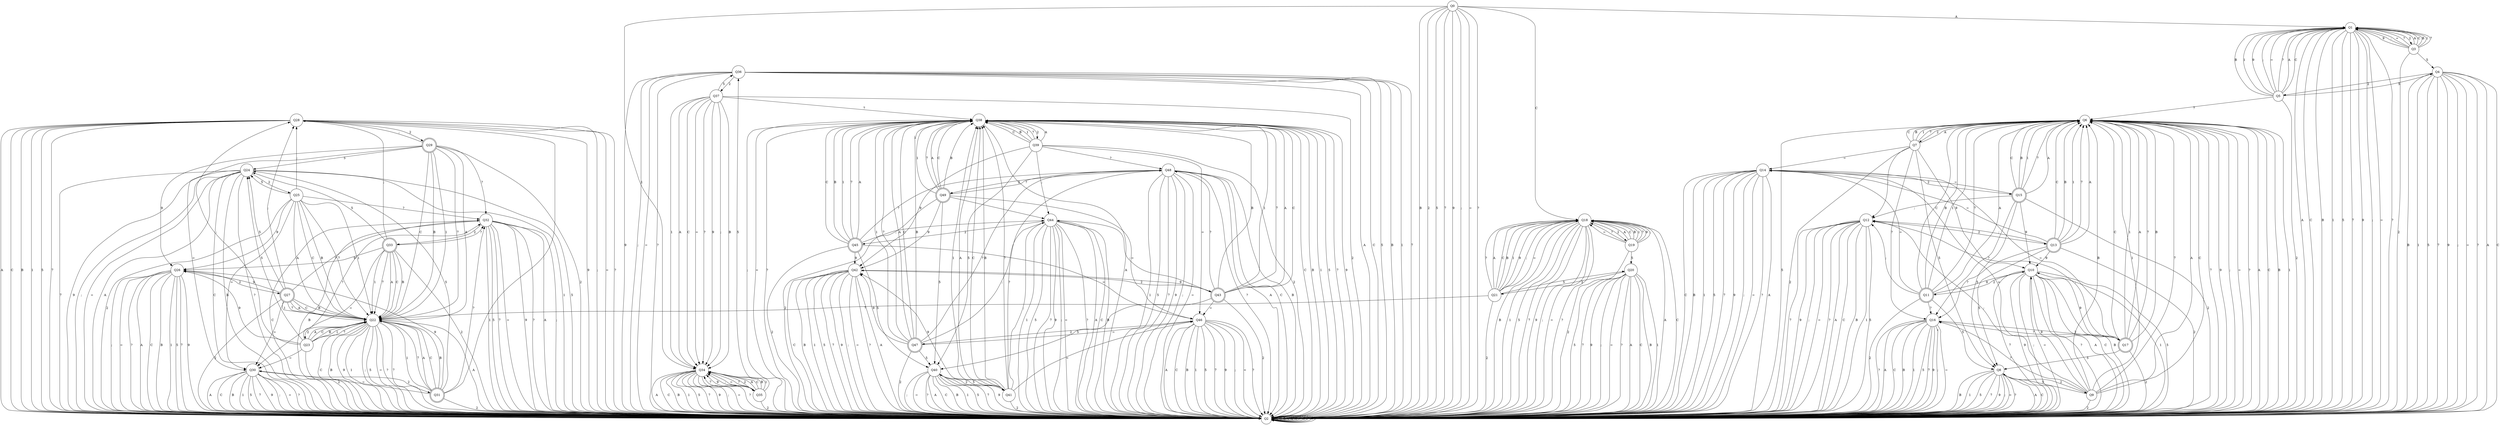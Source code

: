 digraph re_dfa {
Q28 [shape=circle];
Q36 [shape=circle];
Q27 [shape=doublecircle];
Q47 [shape=doublecircle];
Q30 [shape=circle];
Q2 [shape=circle];
Q31 [shape=doublecircle];
Q48 [shape=circle];
Q22 [shape=circle];
Q15 [shape=doublecircle];
Q40 [shape=circle];
Q46 [shape=circle];
Q23 [shape=circle];
Q18 [shape=circle];
Q49 [shape=doublecircle];
Q35 [shape=circle];
Q26 [shape=circle];
Q5 [shape=circle];
Q25 [shape=circle];
Q19 [shape=circle];
Q42 [shape=circle];
Q14 [shape=circle];
Q8 [shape=circle];
Q11 [shape=doublecircle];
Q21 [shape=circle];
Q43 [shape=doublecircle];
Q29 [shape=doublecircle];
Q44 [shape=circle];
Q37 [shape=circle];
Q41 [shape=circle];
Q1 [shape=circle];
Q17 [shape=doublecircle];
Q39 [shape=circle];
Q32 [shape=circle];
Q9 [shape=circle];
Q7 [shape=circle];
Q16 [shape=circle];
Q20 [shape=circle];
Q33 [shape=doublecircle];
Q0 [shape=circle];
Q34 [shape=circle];
Q6 [shape=circle];
Q45 [shape=doublecircle];
Q38 [shape=circle];
Q10 [shape=circle];
Q12 [shape=circle];
Q3 [shape=circle];
Q13 [shape=doublecircle];
Q4 [shape=circle];
Q24 [shape=circle];
Q28 -> Q2  [label=A];
Q28 -> Q2  [label=C];
Q28 -> Q2  [label=B];
Q28 -> Q2  [label=1];
Q28 -> Q29  [label=2];
Q28 -> Q2  [label=5];
Q28 -> Q2  [label=7];
Q28 -> Q2  [label=9];
Q28 -> Q2  [label=";"];
Q28 -> Q2  [label="="];
Q28 -> Q2  [label="?"];
Q36 -> Q2  [label=A];
Q36 -> Q2  [label=C];
Q36 -> Q2  [label=B];
Q36 -> Q2  [label=1];
Q36 -> Q37  [label=2];
Q36 -> Q2  [label=5];
Q36 -> Q2  [label=7];
Q36 -> Q2  [label=9];
Q36 -> Q2  [label=";"];
Q36 -> Q2  [label="="];
Q36 -> Q2  [label="?"];
Q27 -> Q22  [label=A];
Q27 -> Q22  [label=C];
Q27 -> Q22  [label=B];
Q27 -> Q22  [label=1];
Q27 -> Q2  [label=2];
Q27 -> Q24  [label=5];
Q27 -> Q22  [label=7];
Q27 -> Q26  [label=9];
Q27 -> Q28  [label=";"];
Q27 -> Q30  [label="="];
Q27 -> Q32  [label="?"];
Q47 -> Q38  [label=A];
Q47 -> Q38  [label=C];
Q47 -> Q38  [label=B];
Q47 -> Q38  [label=1];
Q47 -> Q2  [label=2];
Q47 -> Q40  [label=5];
Q47 -> Q38  [label=7];
Q47 -> Q42  [label=9];
Q47 -> Q44  [label=";"];
Q47 -> Q46  [label="="];
Q47 -> Q48  [label="?"];
Q30 -> Q2  [label=A];
Q30 -> Q2  [label=C];
Q30 -> Q2  [label=B];
Q30 -> Q2  [label=1];
Q30 -> Q31  [label=2];
Q30 -> Q2  [label=5];
Q30 -> Q2  [label=7];
Q30 -> Q2  [label=9];
Q30 -> Q2  [label=";"];
Q30 -> Q2  [label="="];
Q30 -> Q2  [label="?"];
Q2 -> Q2  [label=A];
Q2 -> Q2  [label=C];
Q2 -> Q2  [label=B];
Q2 -> Q2  [label=1];
Q2 -> Q2  [label=2];
Q2 -> Q2  [label=5];
Q2 -> Q2  [label=7];
Q2 -> Q2  [label=9];
Q2 -> Q2  [label=";"];
Q2 -> Q2  [label="="];
Q2 -> Q2  [label="?"];
Q31 -> Q22  [label=A];
Q31 -> Q22  [label=C];
Q31 -> Q22  [label=B];
Q31 -> Q22  [label=1];
Q31 -> Q2  [label=2];
Q31 -> Q24  [label=5];
Q31 -> Q22  [label=7];
Q31 -> Q26  [label=9];
Q31 -> Q28  [label=";"];
Q31 -> Q30  [label="="];
Q31 -> Q32  [label="?"];
Q48 -> Q2  [label=A];
Q48 -> Q2  [label=C];
Q48 -> Q2  [label=B];
Q48 -> Q2  [label=1];
Q48 -> Q49  [label=2];
Q48 -> Q2  [label=5];
Q48 -> Q2  [label=7];
Q48 -> Q2  [label=9];
Q48 -> Q2  [label=";"];
Q48 -> Q2  [label="="];
Q48 -> Q2  [label="?"];
Q22 -> Q2  [label=A];
Q22 -> Q2  [label=C];
Q22 -> Q2  [label=B];
Q22 -> Q2  [label=1];
Q22 -> Q23  [label=2];
Q22 -> Q2  [label=5];
Q22 -> Q2  [label=7];
Q22 -> Q2  [label=9];
Q22 -> Q2  [label=";"];
Q22 -> Q2  [label="="];
Q22 -> Q2  [label="?"];
Q15 -> Q6  [label=A];
Q15 -> Q6  [label=C];
Q15 -> Q6  [label=B];
Q15 -> Q6  [label=1];
Q15 -> Q2  [label=2];
Q15 -> Q8  [label=5];
Q15 -> Q6  [label=7];
Q15 -> Q10  [label=9];
Q15 -> Q12  [label=";"];
Q15 -> Q14  [label="="];
Q15 -> Q16  [label="?"];
Q40 -> Q2  [label=A];
Q40 -> Q2  [label=C];
Q40 -> Q2  [label=B];
Q40 -> Q2  [label=1];
Q40 -> Q41  [label=2];
Q40 -> Q2  [label=5];
Q40 -> Q2  [label=7];
Q40 -> Q2  [label=9];
Q40 -> Q2  [label=";"];
Q40 -> Q2  [label="="];
Q40 -> Q2  [label="?"];
Q46 -> Q2  [label=A];
Q46 -> Q2  [label=C];
Q46 -> Q2  [label=B];
Q46 -> Q2  [label=1];
Q46 -> Q47  [label=2];
Q46 -> Q2  [label=5];
Q46 -> Q2  [label=7];
Q46 -> Q2  [label=9];
Q46 -> Q2  [label=";"];
Q46 -> Q2  [label="="];
Q46 -> Q2  [label="?"];
Q23 -> Q22  [label=A];
Q23 -> Q22  [label=C];
Q23 -> Q22  [label=B];
Q23 -> Q22  [label=1];
Q23 -> Q2  [label=2];
Q23 -> Q24  [label=5];
Q23 -> Q22  [label=7];
Q23 -> Q26  [label=9];
Q23 -> Q28  [label=";"];
Q23 -> Q30  [label="="];
Q23 -> Q32  [label="?"];
Q18 -> Q2  [label=A];
Q18 -> Q2  [label=C];
Q18 -> Q2  [label=B];
Q18 -> Q2  [label=1];
Q18 -> Q19  [label=2];
Q18 -> Q2  [label=5];
Q18 -> Q2  [label=7];
Q18 -> Q2  [label=9];
Q18 -> Q2  [label=";"];
Q18 -> Q2  [label="="];
Q18 -> Q2  [label="?"];
Q49 -> Q38  [label=A];
Q49 -> Q38  [label=C];
Q49 -> Q38  [label=B];
Q49 -> Q38  [label=1];
Q49 -> Q2  [label=2];
Q49 -> Q40  [label=5];
Q49 -> Q38  [label=7];
Q49 -> Q42  [label=9];
Q49 -> Q44  [label=";"];
Q49 -> Q46  [label="="];
Q49 -> Q48  [label="?"];
Q35 -> Q34  [label=A];
Q35 -> Q34  [label=C];
Q35 -> Q34  [label=B];
Q35 -> Q34  [label=1];
Q35 -> Q2  [label=2];
Q35 -> Q36  [label=5];
Q35 -> Q34  [label=7];
Q35 -> Q34  [label=9];
Q35 -> Q34  [label=";"];
Q35 -> Q34  [label="="];
Q35 -> Q34  [label="?"];
Q26 -> Q2  [label=A];
Q26 -> Q2  [label=C];
Q26 -> Q2  [label=B];
Q26 -> Q2  [label=1];
Q26 -> Q27  [label=2];
Q26 -> Q2  [label=5];
Q26 -> Q2  [label=7];
Q26 -> Q2  [label=9];
Q26 -> Q2  [label=";"];
Q26 -> Q2  [label="="];
Q26 -> Q2  [label="?"];
Q5 -> Q1  [label=A];
Q5 -> Q1  [label=C];
Q5 -> Q1  [label=B];
Q5 -> Q1  [label=1];
Q5 -> Q2  [label=2];
Q5 -> Q4  [label=5];
Q5 -> Q6  [label=7];
Q5 -> Q1  [label=9];
Q5 -> Q1  [label=";"];
Q5 -> Q1  [label="="];
Q5 -> Q1  [label="?"];
Q25 -> Q22  [label=A];
Q25 -> Q22  [label=C];
Q25 -> Q22  [label=B];
Q25 -> Q22  [label=1];
Q25 -> Q2  [label=2];
Q25 -> Q24  [label=5];
Q25 -> Q22  [label=7];
Q25 -> Q26  [label=9];
Q25 -> Q28  [label=";"];
Q25 -> Q30  [label="="];
Q25 -> Q32  [label="?"];
Q19 -> Q18  [label=A];
Q19 -> Q18  [label=C];
Q19 -> Q18  [label=B];
Q19 -> Q18  [label=1];
Q19 -> Q2  [label=2];
Q19 -> Q20  [label=5];
Q19 -> Q18  [label=7];
Q19 -> Q18  [label=9];
Q19 -> Q18  [label=";"];
Q19 -> Q18  [label="="];
Q19 -> Q18  [label="?"];
Q42 -> Q2  [label=A];
Q42 -> Q2  [label=C];
Q42 -> Q2  [label=B];
Q42 -> Q2  [label=1];
Q42 -> Q43  [label=2];
Q42 -> Q2  [label=5];
Q42 -> Q2  [label=7];
Q42 -> Q2  [label=9];
Q42 -> Q2  [label=";"];
Q42 -> Q2  [label="="];
Q42 -> Q2  [label="?"];
Q14 -> Q2  [label=A];
Q14 -> Q2  [label=C];
Q14 -> Q2  [label=B];
Q14 -> Q2  [label=1];
Q14 -> Q15  [label=2];
Q14 -> Q2  [label=5];
Q14 -> Q2  [label=7];
Q14 -> Q2  [label=9];
Q14 -> Q2  [label=";"];
Q14 -> Q2  [label="="];
Q14 -> Q2  [label="?"];
Q8 -> Q2  [label=A];
Q8 -> Q2  [label=C];
Q8 -> Q2  [label=B];
Q8 -> Q2  [label=1];
Q8 -> Q9  [label=2];
Q8 -> Q2  [label=5];
Q8 -> Q2  [label=7];
Q8 -> Q2  [label=9];
Q8 -> Q2  [label=";"];
Q8 -> Q2  [label="="];
Q8 -> Q2  [label="?"];
Q11 -> Q6  [label=A];
Q11 -> Q6  [label=C];
Q11 -> Q6  [label=B];
Q11 -> Q6  [label=1];
Q11 -> Q2  [label=2];
Q11 -> Q8  [label=5];
Q11 -> Q6  [label=7];
Q11 -> Q10  [label=9];
Q11 -> Q12  [label=";"];
Q11 -> Q14  [label="="];
Q11 -> Q16  [label="?"];
Q21 -> Q18  [label=A];
Q21 -> Q18  [label=C];
Q21 -> Q18  [label=B];
Q21 -> Q18  [label=1];
Q21 -> Q2  [label=2];
Q21 -> Q20  [label=5];
Q21 -> Q22  [label=7];
Q21 -> Q18  [label=9];
Q21 -> Q18  [label=";"];
Q21 -> Q18  [label="="];
Q21 -> Q18  [label="?"];
Q43 -> Q38  [label=A];
Q43 -> Q38  [label=C];
Q43 -> Q38  [label=B];
Q43 -> Q38  [label=1];
Q43 -> Q2  [label=2];
Q43 -> Q40  [label=5];
Q43 -> Q38  [label=7];
Q43 -> Q42  [label=9];
Q43 -> Q44  [label=";"];
Q43 -> Q46  [label="="];
Q43 -> Q48  [label="?"];
Q29 -> Q22  [label=A];
Q29 -> Q22  [label=C];
Q29 -> Q22  [label=B];
Q29 -> Q22  [label=1];
Q29 -> Q2  [label=2];
Q29 -> Q24  [label=5];
Q29 -> Q22  [label=7];
Q29 -> Q26  [label=9];
Q29 -> Q28  [label=";"];
Q29 -> Q30  [label="="];
Q29 -> Q32  [label="?"];
Q44 -> Q2  [label=A];
Q44 -> Q2  [label=C];
Q44 -> Q2  [label=B];
Q44 -> Q2  [label=1];
Q44 -> Q45  [label=2];
Q44 -> Q2  [label=5];
Q44 -> Q2  [label=7];
Q44 -> Q2  [label=9];
Q44 -> Q2  [label=";"];
Q44 -> Q2  [label="="];
Q44 -> Q2  [label="?"];
Q37 -> Q34  [label=A];
Q37 -> Q34  [label=C];
Q37 -> Q34  [label=B];
Q37 -> Q34  [label=1];
Q37 -> Q2  [label=2];
Q37 -> Q36  [label=5];
Q37 -> Q38  [label=7];
Q37 -> Q34  [label=9];
Q37 -> Q34  [label=";"];
Q37 -> Q34  [label="="];
Q37 -> Q34  [label="?"];
Q41 -> Q38  [label=A];
Q41 -> Q38  [label=C];
Q41 -> Q38  [label=B];
Q41 -> Q38  [label=1];
Q41 -> Q2  [label=2];
Q41 -> Q40  [label=5];
Q41 -> Q38  [label=7];
Q41 -> Q42  [label=9];
Q41 -> Q44  [label=";"];
Q41 -> Q46  [label="="];
Q41 -> Q48  [label="?"];
Q1 -> Q2  [label=A];
Q1 -> Q2  [label=C];
Q1 -> Q2  [label=B];
Q1 -> Q2  [label=1];
Q1 -> Q3  [label=2];
Q1 -> Q2  [label=5];
Q1 -> Q2  [label=7];
Q1 -> Q2  [label=9];
Q1 -> Q2  [label=";"];
Q1 -> Q2  [label="="];
Q1 -> Q2  [label="?"];
Q17 -> Q6  [label=A];
Q17 -> Q6  [label=C];
Q17 -> Q6  [label=B];
Q17 -> Q6  [label=1];
Q17 -> Q2  [label=2];
Q17 -> Q8  [label=5];
Q17 -> Q6  [label=7];
Q17 -> Q10  [label=9];
Q17 -> Q12  [label=";"];
Q17 -> Q14  [label="="];
Q17 -> Q16  [label="?"];
Q39 -> Q38  [label=A];
Q39 -> Q38  [label=C];
Q39 -> Q38  [label=B];
Q39 -> Q38  [label=1];
Q39 -> Q2  [label=2];
Q39 -> Q40  [label=5];
Q39 -> Q38  [label=7];
Q39 -> Q42  [label=9];
Q39 -> Q44  [label=";"];
Q39 -> Q46  [label="="];
Q39 -> Q48  [label="?"];
Q32 -> Q2  [label=A];
Q32 -> Q2  [label=C];
Q32 -> Q2  [label=B];
Q32 -> Q2  [label=1];
Q32 -> Q33  [label=2];
Q32 -> Q2  [label=5];
Q32 -> Q2  [label=7];
Q32 -> Q2  [label=9];
Q32 -> Q2  [label=";"];
Q32 -> Q2  [label="="];
Q32 -> Q2  [label="?"];
Q9 -> Q6  [label=A];
Q9 -> Q6  [label=C];
Q9 -> Q6  [label=B];
Q9 -> Q6  [label=1];
Q9 -> Q2  [label=2];
Q9 -> Q8  [label=5];
Q9 -> Q6  [label=7];
Q9 -> Q10  [label=9];
Q9 -> Q12  [label=";"];
Q9 -> Q14  [label="="];
Q9 -> Q16  [label="?"];
Q7 -> Q6  [label=A];
Q7 -> Q6  [label=C];
Q7 -> Q6  [label=B];
Q7 -> Q6  [label=1];
Q7 -> Q2  [label=2];
Q7 -> Q8  [label=5];
Q7 -> Q6  [label=7];
Q7 -> Q10  [label=9];
Q7 -> Q12  [label=";"];
Q7 -> Q14  [label="="];
Q7 -> Q16  [label="?"];
Q16 -> Q2  [label=A];
Q16 -> Q2  [label=C];
Q16 -> Q2  [label=B];
Q16 -> Q2  [label=1];
Q16 -> Q17  [label=2];
Q16 -> Q2  [label=5];
Q16 -> Q2  [label=7];
Q16 -> Q2  [label=9];
Q16 -> Q2  [label=";"];
Q16 -> Q2  [label="="];
Q16 -> Q2  [label="?"];
Q20 -> Q2  [label=A];
Q20 -> Q2  [label=C];
Q20 -> Q2  [label=B];
Q20 -> Q2  [label=1];
Q20 -> Q21  [label=2];
Q20 -> Q2  [label=5];
Q20 -> Q2  [label=7];
Q20 -> Q2  [label=9];
Q20 -> Q2  [label=";"];
Q20 -> Q2  [label="="];
Q20 -> Q2  [label="?"];
Q33 -> Q22  [label=A];
Q33 -> Q22  [label=C];
Q33 -> Q22  [label=B];
Q33 -> Q22  [label=1];
Q33 -> Q2  [label=2];
Q33 -> Q24  [label=5];
Q33 -> Q22  [label=7];
Q33 -> Q26  [label=9];
Q33 -> Q28  [label=";"];
Q33 -> Q30  [label="="];
Q33 -> Q32  [label="?"];
Q0 -> Q1  [label=A];
Q0 -> Q18  [label=C];
Q0 -> Q2  [label=B];
Q0 -> Q34  [label=1];
Q0 -> Q2  [label=2];
Q0 -> Q2  [label=5];
Q0 -> Q2  [label=7];
Q0 -> Q2  [label=9];
Q0 -> Q2  [label=";"];
Q0 -> Q2  [label="="];
Q0 -> Q2  [label="?"];
Q34 -> Q2  [label=A];
Q34 -> Q2  [label=C];
Q34 -> Q2  [label=B];
Q34 -> Q2  [label=1];
Q34 -> Q35  [label=2];
Q34 -> Q2  [label=5];
Q34 -> Q2  [label=7];
Q34 -> Q2  [label=9];
Q34 -> Q2  [label=";"];
Q34 -> Q2  [label="="];
Q34 -> Q2  [label="?"];
Q6 -> Q2  [label=A];
Q6 -> Q2  [label=C];
Q6 -> Q2  [label=B];
Q6 -> Q2  [label=1];
Q6 -> Q7  [label=2];
Q6 -> Q2  [label=5];
Q6 -> Q2  [label=7];
Q6 -> Q2  [label=9];
Q6 -> Q2  [label=";"];
Q6 -> Q2  [label="="];
Q6 -> Q2  [label="?"];
Q45 -> Q38  [label=A];
Q45 -> Q38  [label=C];
Q45 -> Q38  [label=B];
Q45 -> Q38  [label=1];
Q45 -> Q2  [label=2];
Q45 -> Q40  [label=5];
Q45 -> Q38  [label=7];
Q45 -> Q42  [label=9];
Q45 -> Q44  [label=";"];
Q45 -> Q46  [label="="];
Q45 -> Q48  [label="?"];
Q38 -> Q2  [label=A];
Q38 -> Q2  [label=C];
Q38 -> Q2  [label=B];
Q38 -> Q2  [label=1];
Q38 -> Q39  [label=2];
Q38 -> Q2  [label=5];
Q38 -> Q2  [label=7];
Q38 -> Q2  [label=9];
Q38 -> Q2  [label=";"];
Q38 -> Q2  [label="="];
Q38 -> Q2  [label="?"];
Q10 -> Q2  [label=A];
Q10 -> Q2  [label=C];
Q10 -> Q2  [label=B];
Q10 -> Q2  [label=1];
Q10 -> Q11  [label=2];
Q10 -> Q2  [label=5];
Q10 -> Q2  [label=7];
Q10 -> Q2  [label=9];
Q10 -> Q2  [label=";"];
Q10 -> Q2  [label="="];
Q10 -> Q2  [label="?"];
Q12 -> Q2  [label=A];
Q12 -> Q2  [label=C];
Q12 -> Q2  [label=B];
Q12 -> Q2  [label=1];
Q12 -> Q13  [label=2];
Q12 -> Q2  [label=5];
Q12 -> Q2  [label=7];
Q12 -> Q2  [label=9];
Q12 -> Q2  [label=";"];
Q12 -> Q2  [label="="];
Q12 -> Q2  [label="?"];
Q3 -> Q1  [label=A];
Q3 -> Q1  [label=C];
Q3 -> Q1  [label=B];
Q3 -> Q1  [label=1];
Q3 -> Q2  [label=2];
Q3 -> Q4  [label=5];
Q3 -> Q1  [label=7];
Q3 -> Q1  [label=9];
Q3 -> Q1  [label=";"];
Q3 -> Q1  [label="="];
Q3 -> Q1  [label="?"];
Q13 -> Q6  [label=A];
Q13 -> Q6  [label=C];
Q13 -> Q6  [label=B];
Q13 -> Q6  [label=1];
Q13 -> Q2  [label=2];
Q13 -> Q8  [label=5];
Q13 -> Q6  [label=7];
Q13 -> Q10  [label=9];
Q13 -> Q12  [label=";"];
Q13 -> Q14  [label="="];
Q13 -> Q16  [label="?"];
Q4 -> Q2  [label=A];
Q4 -> Q2  [label=C];
Q4 -> Q2  [label=B];
Q4 -> Q2  [label=1];
Q4 -> Q5  [label=2];
Q4 -> Q2  [label=5];
Q4 -> Q2  [label=7];
Q4 -> Q2  [label=9];
Q4 -> Q2  [label=";"];
Q4 -> Q2  [label="="];
Q4 -> Q2  [label="?"];
Q24 -> Q2  [label=A];
Q24 -> Q2  [label=C];
Q24 -> Q2  [label=B];
Q24 -> Q2  [label=1];
Q24 -> Q25  [label=2];
Q24 -> Q2  [label=5];
Q24 -> Q2  [label=7];
Q24 -> Q2  [label=9];
Q24 -> Q2  [label=";"];
Q24 -> Q2  [label="="];
Q24 -> Q2  [label="?"];
}
